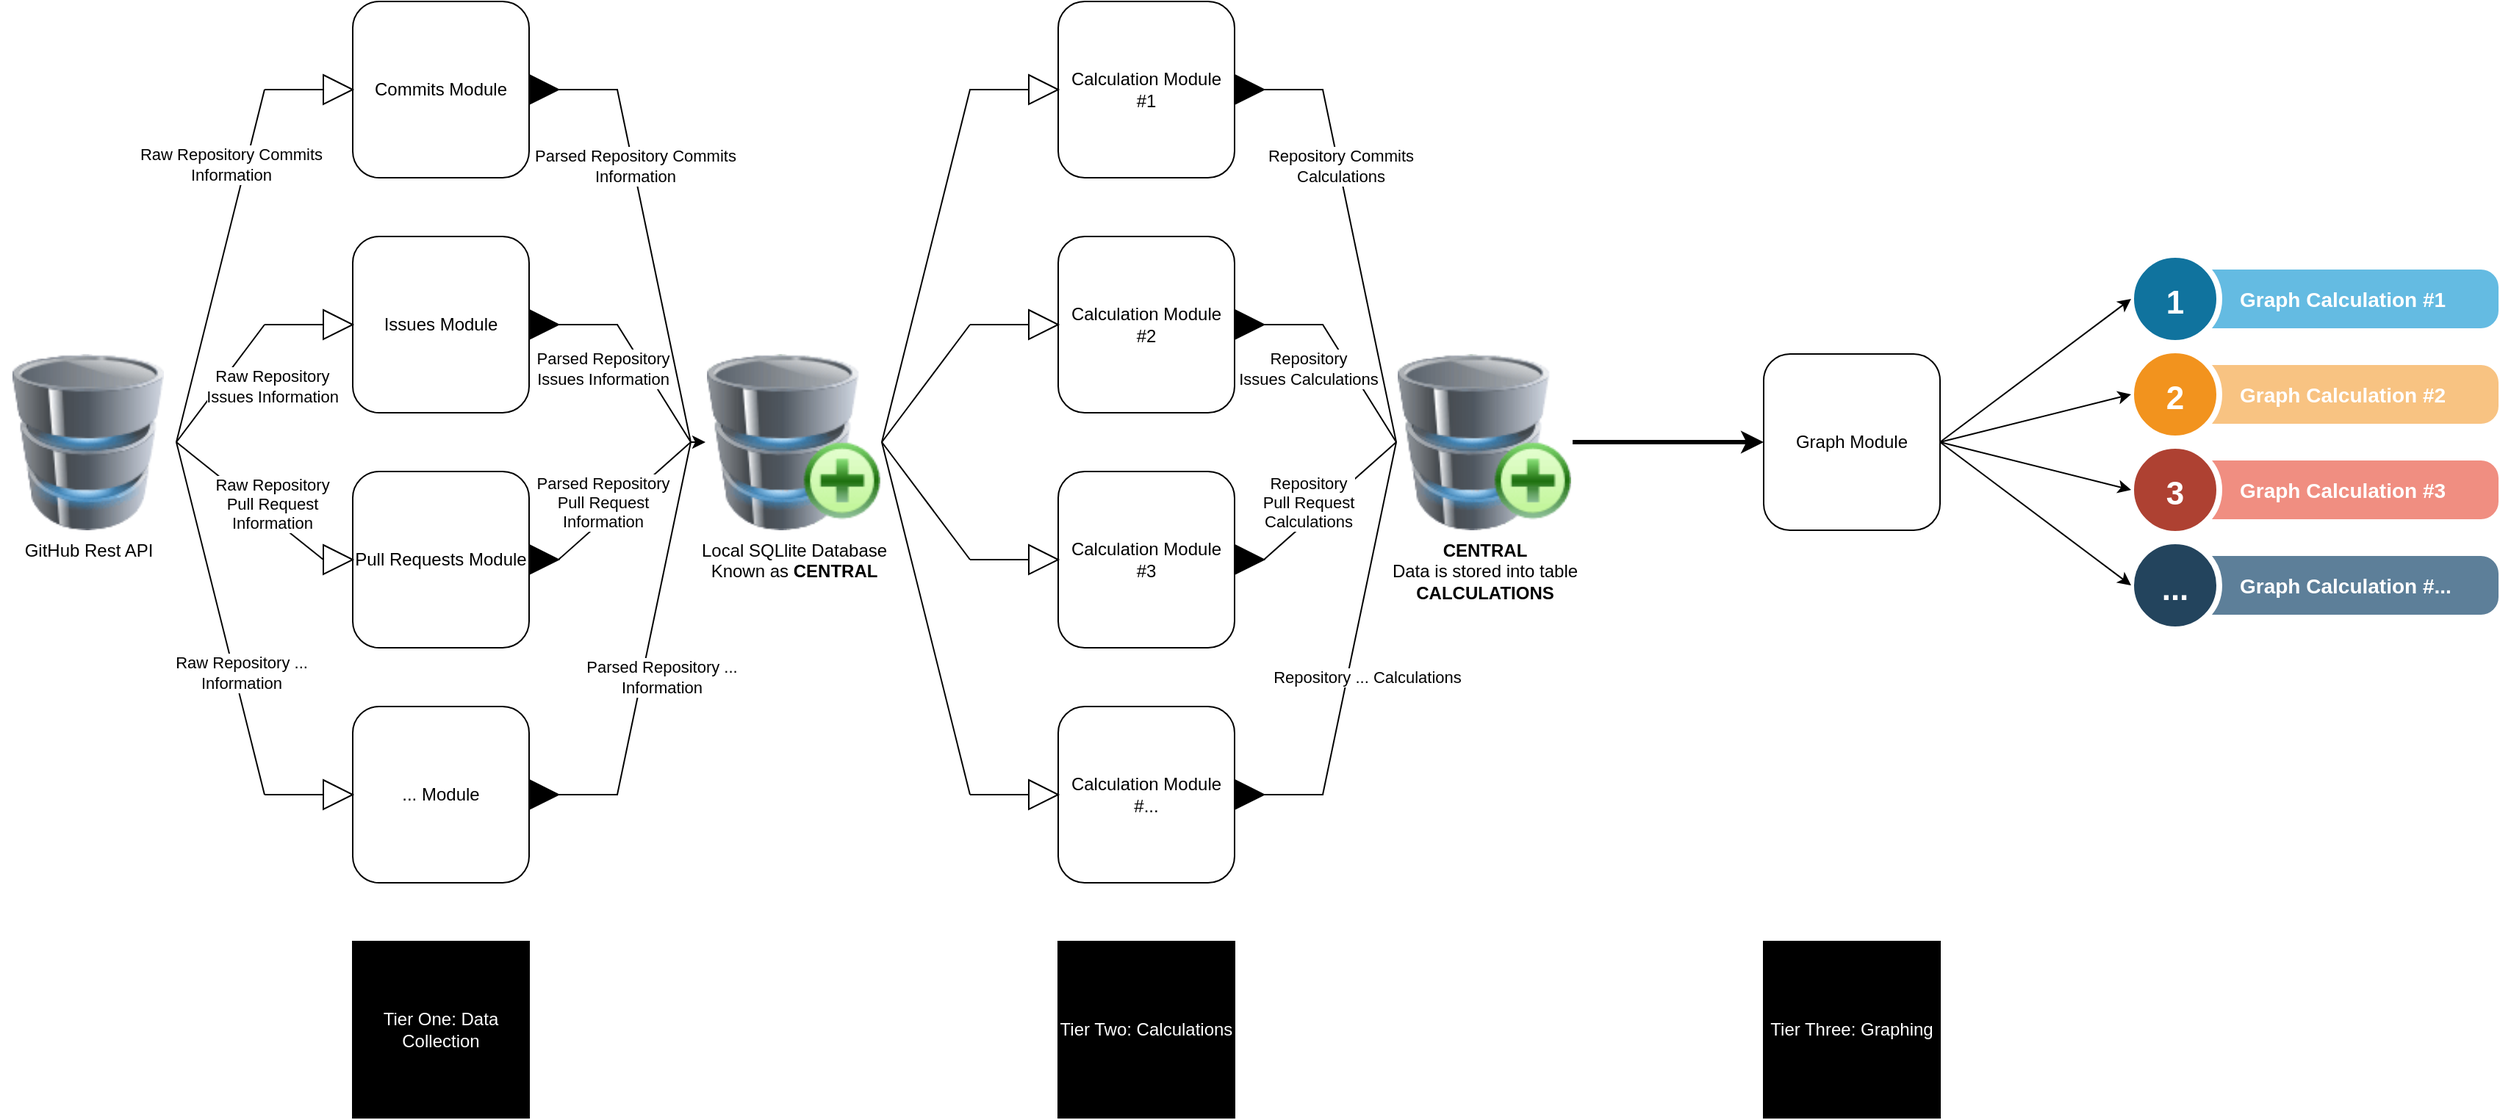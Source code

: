<mxfile version="13.7.8" type="device"><diagram id="B1TzA3uc_t-pfe4Irysi" name="Page-1"><mxGraphModel dx="2370" dy="1232" grid="1" gridSize="10" guides="1" tooltips="1" connect="1" arrows="1" fold="1" page="1" pageScale="1" pageWidth="850" pageHeight="1100" math="0" shadow="0"><root><mxCell id="0"/><mxCell id="1" parent="0"/><mxCell id="urgejJT3x8DN3BJBoQhL-1" value="GitHub Rest API" style="image;html=1;image=img/lib/clip_art/computers/Database_128x128.png" vertex="1" parent="1"><mxGeometry x="40" y="280" width="120" height="120" as="geometry"/></mxCell><mxCell id="urgejJT3x8DN3BJBoQhL-2" value="&lt;div&gt;Commits Module&lt;/div&gt;" style="rounded=1;whiteSpace=wrap;html=1;" vertex="1" parent="1"><mxGeometry x="280" y="40" width="120" height="120" as="geometry"/></mxCell><mxCell id="urgejJT3x8DN3BJBoQhL-3" value="&lt;div&gt;Issues Module&lt;/div&gt;" style="rounded=1;whiteSpace=wrap;html=1;" vertex="1" parent="1"><mxGeometry x="280" y="200" width="120" height="120" as="geometry"/></mxCell><mxCell id="urgejJT3x8DN3BJBoQhL-4" value="&lt;div&gt;Pull Requests Module&lt;/div&gt;" style="rounded=1;whiteSpace=wrap;html=1;" vertex="1" parent="1"><mxGeometry x="280" y="360" width="120" height="120" as="geometry"/></mxCell><mxCell id="urgejJT3x8DN3BJBoQhL-5" value="&lt;div&gt;... Module&lt;/div&gt;" style="rounded=1;whiteSpace=wrap;html=1;" vertex="1" parent="1"><mxGeometry x="280" y="520" width="120" height="120" as="geometry"/></mxCell><mxCell id="urgejJT3x8DN3BJBoQhL-7" value="" style="endArrow=none;html=1;entryX=0;entryY=0.5;entryDx=0;entryDy=0;rounded=0;" edge="1" parent="1" source="urgejJT3x8DN3BJBoQhL-26" target="urgejJT3x8DN3BJBoQhL-3"><mxGeometry width="50" height="50" relative="1" as="geometry"><mxPoint x="220" y="340" as="sourcePoint"/><mxPoint x="210" y="240" as="targetPoint"/><Array as="points"><mxPoint x="220" y="260"/></Array></mxGeometry></mxCell><mxCell id="urgejJT3x8DN3BJBoQhL-9" value="" style="endArrow=none;html=1;entryX=0;entryY=0.5;entryDx=0;entryDy=0;rounded=0;" edge="1" parent="1" source="urgejJT3x8DN3BJBoQhL-29"><mxGeometry width="50" height="50" relative="1" as="geometry"><mxPoint x="220" y="420" as="sourcePoint"/><mxPoint x="280" y="580" as="targetPoint"/><Array as="points"><mxPoint x="220" y="580"/></Array></mxGeometry></mxCell><mxCell id="urgejJT3x8DN3BJBoQhL-11" value="" style="endArrow=none;html=1;entryX=0;entryY=0.5;entryDx=0;entryDy=0;rounded=0;" edge="1" parent="1" source="urgejJT3x8DN3BJBoQhL-22" target="urgejJT3x8DN3BJBoQhL-2"><mxGeometry width="50" height="50" relative="1" as="geometry"><mxPoint x="220" y="260" as="sourcePoint"/><mxPoint x="260" y="230" as="targetPoint"/><Array as="points"><mxPoint x="220" y="100"/></Array></mxGeometry></mxCell><mxCell id="urgejJT3x8DN3BJBoQhL-16" value="&lt;div&gt;Local SQLlite Database&lt;/div&gt;&lt;div&gt;Known as &lt;b&gt;CENTRAL&lt;/b&gt;&lt;br&gt;&lt;/div&gt;" style="image;html=1;image=img/lib/clip_art/computers/Database_Add_128x128.png" vertex="1" parent="1"><mxGeometry x="520" y="280" width="120" height="120" as="geometry"/></mxCell><mxCell id="urgejJT3x8DN3BJBoQhL-17" value="" style="endArrow=none;html=1;rounded=0;" edge="1" parent="1" source="urgejJT3x8DN3BJBoQhL-37"><mxGeometry width="50" height="50" relative="1" as="geometry"><mxPoint x="400" y="580" as="sourcePoint"/><mxPoint x="510" y="340" as="targetPoint"/><Array as="points"><mxPoint x="460" y="580"/></Array></mxGeometry></mxCell><mxCell id="urgejJT3x8DN3BJBoQhL-54" value="&lt;div&gt;Parsed Repository ...&lt;/div&gt;Information" style="edgeLabel;html=1;align=center;verticalAlign=middle;resizable=0;points=[];" vertex="1" connectable="0" parent="urgejJT3x8DN3BJBoQhL-17"><mxGeometry x="-0.305" y="1" relative="1" as="geometry"><mxPoint x="18.95" y="-22.04" as="offset"/></mxGeometry></mxCell><mxCell id="urgejJT3x8DN3BJBoQhL-20" value="" style="endArrow=none;html=1;exitX=1;exitY=0.5;exitDx=0;exitDy=0;rounded=0;" edge="1" parent="1" source="urgejJT3x8DN3BJBoQhL-33"><mxGeometry width="50" height="50" relative="1" as="geometry"><mxPoint x="430" y="290" as="sourcePoint"/><mxPoint x="510" y="340" as="targetPoint"/><Array as="points"><mxPoint x="460" y="260"/></Array></mxGeometry></mxCell><mxCell id="urgejJT3x8DN3BJBoQhL-52" value="&lt;div&gt;Parsed Repository&lt;/div&gt;&lt;div&gt;Issues Information&lt;br&gt;&lt;/div&gt;" style="edgeLabel;html=1;align=center;verticalAlign=middle;resizable=0;points=[];" vertex="1" connectable="0" parent="urgejJT3x8DN3BJBoQhL-20"><mxGeometry x="0.104" relative="1" as="geometry"><mxPoint x="-28.02" y="1.17" as="offset"/></mxGeometry></mxCell><mxCell id="urgejJT3x8DN3BJBoQhL-21" value="" style="endArrow=none;html=1;exitX=1;exitY=0.5;exitDx=0;exitDy=0;rounded=0;" edge="1" parent="1" source="urgejJT3x8DN3BJBoQhL-31"><mxGeometry width="50" height="50" relative="1" as="geometry"><mxPoint x="400" y="100" as="sourcePoint"/><mxPoint x="510" y="340" as="targetPoint"/><Array as="points"><mxPoint x="460" y="100"/></Array></mxGeometry></mxCell><mxCell id="urgejJT3x8DN3BJBoQhL-51" value="&lt;div&gt;Parsed Repository Commits&lt;/div&gt;Information" style="edgeLabel;html=1;align=center;verticalAlign=middle;resizable=0;points=[];" vertex="1" connectable="0" parent="urgejJT3x8DN3BJBoQhL-21"><mxGeometry x="-0.345" y="1" relative="1" as="geometry"><mxPoint as="offset"/></mxGeometry></mxCell><mxCell id="urgejJT3x8DN3BJBoQhL-22" value="" style="triangle;whiteSpace=wrap;html=1;" vertex="1" parent="1"><mxGeometry x="260" y="90" width="20" height="20" as="geometry"/></mxCell><mxCell id="urgejJT3x8DN3BJBoQhL-24" value="" style="endArrow=none;html=1;rounded=0;" edge="1" parent="1"><mxGeometry width="50" height="50" relative="1" as="geometry"><mxPoint x="160" y="340" as="sourcePoint"/><mxPoint x="220" y="100" as="targetPoint"/><Array as="points"/></mxGeometry></mxCell><mxCell id="urgejJT3x8DN3BJBoQhL-40" value="&lt;div&gt;Raw Repository Commits&lt;/div&gt;Information" style="edgeLabel;html=1;align=center;verticalAlign=middle;resizable=0;points=[];" vertex="1" connectable="0" parent="urgejJT3x8DN3BJBoQhL-24"><mxGeometry x="0.225" relative="1" as="geometry"><mxPoint y="-42" as="offset"/></mxGeometry></mxCell><mxCell id="urgejJT3x8DN3BJBoQhL-26" value="" style="triangle;whiteSpace=wrap;html=1;" vertex="1" parent="1"><mxGeometry x="260" y="250" width="20" height="20" as="geometry"/></mxCell><mxCell id="urgejJT3x8DN3BJBoQhL-27" value="" style="endArrow=none;html=1;rounded=0;" edge="1" parent="1"><mxGeometry width="50" height="50" relative="1" as="geometry"><mxPoint x="160" y="340" as="sourcePoint"/><mxPoint x="220" y="260" as="targetPoint"/><Array as="points"/></mxGeometry></mxCell><mxCell id="urgejJT3x8DN3BJBoQhL-28" value="" style="triangle;whiteSpace=wrap;html=1;" vertex="1" parent="1"><mxGeometry x="260" y="410" width="20" height="20" as="geometry"/></mxCell><mxCell id="urgejJT3x8DN3BJBoQhL-29" value="" style="triangle;whiteSpace=wrap;html=1;" vertex="1" parent="1"><mxGeometry x="260" y="570" width="20" height="20" as="geometry"/></mxCell><mxCell id="urgejJT3x8DN3BJBoQhL-30" value="" style="endArrow=none;html=1;rounded=0;exitX=1;exitY=0.5;exitDx=0;exitDy=0;" edge="1" parent="1" source="urgejJT3x8DN3BJBoQhL-1"><mxGeometry width="50" height="50" relative="1" as="geometry"><mxPoint x="170" y="340" as="sourcePoint"/><mxPoint x="220" y="580" as="targetPoint"/><Array as="points"/></mxGeometry></mxCell><mxCell id="urgejJT3x8DN3BJBoQhL-42" value="&lt;div&gt;Raw Repository ...&lt;/div&gt;&lt;div&gt;Information&lt;br&gt;&lt;/div&gt;" style="edgeLabel;html=1;align=center;verticalAlign=middle;resizable=0;points=[];" vertex="1" connectable="0" parent="urgejJT3x8DN3BJBoQhL-30"><mxGeometry x="-0.325" y="1" relative="1" as="geometry"><mxPoint x="22.24" y="76" as="offset"/></mxGeometry></mxCell><mxCell id="urgejJT3x8DN3BJBoQhL-31" value="" style="triangle;whiteSpace=wrap;html=1;fillColor=#000000;" vertex="1" parent="1"><mxGeometry x="400" y="90" width="20" height="20" as="geometry"/></mxCell><mxCell id="urgejJT3x8DN3BJBoQhL-32" value="" style="endArrow=none;html=1;exitX=1;exitY=0.5;exitDx=0;exitDy=0;rounded=0;" edge="1" parent="1" target="urgejJT3x8DN3BJBoQhL-31"><mxGeometry width="50" height="50" relative="1" as="geometry"><mxPoint x="400" y="100" as="sourcePoint"/><mxPoint x="460" y="270" as="targetPoint"/><Array as="points"/></mxGeometry></mxCell><mxCell id="urgejJT3x8DN3BJBoQhL-33" value="" style="triangle;whiteSpace=wrap;html=1;fillColor=#000000;" vertex="1" parent="1"><mxGeometry x="400" y="250" width="20" height="20" as="geometry"/></mxCell><mxCell id="urgejJT3x8DN3BJBoQhL-34" value="" style="endArrow=none;html=1;exitX=1;exitY=0.5;exitDx=0;exitDy=0;rounded=0;" edge="1" parent="1" source="urgejJT3x8DN3BJBoQhL-3" target="urgejJT3x8DN3BJBoQhL-33"><mxGeometry width="50" height="50" relative="1" as="geometry"><mxPoint x="400" y="260" as="sourcePoint"/><mxPoint x="460" y="340" as="targetPoint"/><Array as="points"/></mxGeometry></mxCell><mxCell id="urgejJT3x8DN3BJBoQhL-35" value="" style="triangle;whiteSpace=wrap;html=1;fillColor=#000000;" vertex="1" parent="1"><mxGeometry x="400" y="410" width="20" height="20" as="geometry"/></mxCell><mxCell id="urgejJT3x8DN3BJBoQhL-36" style="edgeStyle=orthogonalEdgeStyle;rounded=0;orthogonalLoop=1;jettySize=auto;html=1;entryX=0;entryY=0.5;entryDx=0;entryDy=0;" edge="1" parent="1" target="urgejJT3x8DN3BJBoQhL-35"><mxGeometry relative="1" as="geometry"><mxPoint x="420" y="420" as="sourcePoint"/><mxPoint x="520" y="340" as="targetPoint"/></mxGeometry></mxCell><mxCell id="urgejJT3x8DN3BJBoQhL-37" value="" style="triangle;whiteSpace=wrap;html=1;fillColor=#000000;" vertex="1" parent="1"><mxGeometry x="400" y="570" width="20" height="20" as="geometry"/></mxCell><mxCell id="urgejJT3x8DN3BJBoQhL-38" value="" style="endArrow=none;html=1;rounded=0;" edge="1" parent="1" target="urgejJT3x8DN3BJBoQhL-37"><mxGeometry width="50" height="50" relative="1" as="geometry"><mxPoint x="400" y="580" as="sourcePoint"/><mxPoint x="460" y="420" as="targetPoint"/><Array as="points"/></mxGeometry></mxCell><mxCell id="urgejJT3x8DN3BJBoQhL-43" value="" style="endArrow=none;html=1;entryX=0;entryY=0.5;entryDx=0;entryDy=0;" edge="1" parent="1" target="urgejJT3x8DN3BJBoQhL-28"><mxGeometry width="50" height="50" relative="1" as="geometry"><mxPoint x="160" y="340" as="sourcePoint"/><mxPoint x="450" y="390" as="targetPoint"/></mxGeometry></mxCell><mxCell id="urgejJT3x8DN3BJBoQhL-45" value="" style="endArrow=none;html=1;" edge="1" parent="1"><mxGeometry width="50" height="50" relative="1" as="geometry"><mxPoint x="420" y="420" as="sourcePoint"/><mxPoint x="510" y="340" as="targetPoint"/></mxGeometry></mxCell><mxCell id="urgejJT3x8DN3BJBoQhL-53" value="&lt;div&gt;Parsed Repository&lt;/div&gt;&lt;div&gt;Pull Request&lt;/div&gt;&lt;div&gt;Information&lt;br&gt;&lt;/div&gt;" style="edgeLabel;html=1;align=center;verticalAlign=middle;resizable=0;points=[];" vertex="1" connectable="0" parent="urgejJT3x8DN3BJBoQhL-45"><mxGeometry x="0.223" relative="1" as="geometry"><mxPoint x="-25.31" y="9.16" as="offset"/></mxGeometry></mxCell><mxCell id="urgejJT3x8DN3BJBoQhL-46" value="" style="endArrow=classic;html=1;" edge="1" parent="1"><mxGeometry width="50" height="50" relative="1" as="geometry"><mxPoint x="520" y="340" as="sourcePoint"/><mxPoint x="520" y="340" as="targetPoint"/></mxGeometry></mxCell><mxCell id="urgejJT3x8DN3BJBoQhL-47" value="" style="endArrow=classic;html=1;entryX=0;entryY=0.5;entryDx=0;entryDy=0;" edge="1" parent="1" target="urgejJT3x8DN3BJBoQhL-16"><mxGeometry width="50" height="50" relative="1" as="geometry"><mxPoint x="510" y="340" as="sourcePoint"/><mxPoint x="550" y="500" as="targetPoint"/></mxGeometry></mxCell><mxCell id="urgejJT3x8DN3BJBoQhL-49" value="&lt;div&gt;Raw Repository&lt;/div&gt;&lt;div&gt;Issues Information&lt;/div&gt;" style="edgeLabel;html=1;align=center;verticalAlign=middle;resizable=0;points=[];" vertex="1" connectable="0" parent="1"><mxGeometry x="230.003" y="290.003" as="geometry"><mxPoint x="-5" y="12" as="offset"/></mxGeometry></mxCell><mxCell id="urgejJT3x8DN3BJBoQhL-50" value="&lt;div&gt;Raw Repository&lt;/div&gt;&lt;div&gt;Pull Request&lt;/div&gt;&lt;div&gt;Information&lt;/div&gt;" style="edgeLabel;html=1;align=center;verticalAlign=middle;resizable=0;points=[];" vertex="1" connectable="0" parent="1"><mxGeometry x="230.003" y="370.003" as="geometry"><mxPoint x="-5" y="12" as="offset"/></mxGeometry></mxCell><mxCell id="urgejJT3x8DN3BJBoQhL-59" value="Calculation Module #3" style="rounded=1;whiteSpace=wrap;html=1;" vertex="1" parent="1"><mxGeometry x="760" y="360" width="120" height="120" as="geometry"/></mxCell><mxCell id="urgejJT3x8DN3BJBoQhL-60" value="Calculation Module #2" style="rounded=1;whiteSpace=wrap;html=1;" vertex="1" parent="1"><mxGeometry x="760" y="200" width="120" height="120" as="geometry"/></mxCell><mxCell id="urgejJT3x8DN3BJBoQhL-61" value="Calculation Module #1" style="rounded=1;whiteSpace=wrap;html=1;" vertex="1" parent="1"><mxGeometry x="760" y="40" width="120" height="120" as="geometry"/></mxCell><mxCell id="urgejJT3x8DN3BJBoQhL-62" value="&lt;div&gt;Calculation Module&lt;/div&gt;&lt;div&gt;#...&lt;/div&gt;" style="rounded=1;whiteSpace=wrap;html=1;" vertex="1" parent="1"><mxGeometry x="760" y="520" width="120" height="120" as="geometry"/></mxCell><mxCell id="urgejJT3x8DN3BJBoQhL-65" value="" style="endArrow=none;html=1;exitX=1;exitY=0.5;exitDx=0;exitDy=0;entryX=0;entryY=0.5;entryDx=0;entryDy=0;rounded=0;" edge="1" parent="1" source="urgejJT3x8DN3BJBoQhL-16" target="urgejJT3x8DN3BJBoQhL-69"><mxGeometry width="50" height="50" relative="1" as="geometry"><mxPoint x="650" y="380" as="sourcePoint"/><mxPoint x="700" y="330" as="targetPoint"/><Array as="points"><mxPoint x="700" y="100"/></Array></mxGeometry></mxCell><mxCell id="urgejJT3x8DN3BJBoQhL-66" value="" style="endArrow=none;html=1;entryX=0;entryY=0.5;entryDx=0;entryDy=0;rounded=0;" edge="1" parent="1" source="urgejJT3x8DN3BJBoQhL-70" target="urgejJT3x8DN3BJBoQhL-60"><mxGeometry width="50" height="50" relative="1" as="geometry"><mxPoint x="640" y="340" as="sourcePoint"/><mxPoint x="770" y="110" as="targetPoint"/><Array as="points"><mxPoint x="700" y="260"/></Array></mxGeometry></mxCell><mxCell id="urgejJT3x8DN3BJBoQhL-67" value="" style="endArrow=none;html=1;entryX=0;entryY=0.5;entryDx=0;entryDy=0;rounded=0;" edge="1" parent="1" source="urgejJT3x8DN3BJBoQhL-72" target="urgejJT3x8DN3BJBoQhL-59"><mxGeometry width="50" height="50" relative="1" as="geometry"><mxPoint x="640" y="340" as="sourcePoint"/><mxPoint x="780" y="120" as="targetPoint"/><Array as="points"><mxPoint x="700" y="420"/></Array></mxGeometry></mxCell><mxCell id="urgejJT3x8DN3BJBoQhL-68" value="" style="endArrow=none;html=1;exitX=1;exitY=0.5;exitDx=0;exitDy=0;entryX=0;entryY=0.5;entryDx=0;entryDy=0;rounded=0;" edge="1" parent="1" source="urgejJT3x8DN3BJBoQhL-74" target="urgejJT3x8DN3BJBoQhL-62"><mxGeometry width="50" height="50" relative="1" as="geometry"><mxPoint x="670" y="370" as="sourcePoint"/><mxPoint x="790" y="130" as="targetPoint"/><Array as="points"><mxPoint x="700" y="580"/></Array></mxGeometry></mxCell><mxCell id="urgejJT3x8DN3BJBoQhL-69" value="" style="triangle;whiteSpace=wrap;html=1;" vertex="1" parent="1"><mxGeometry x="740" y="90" width="20" height="20" as="geometry"/></mxCell><mxCell id="urgejJT3x8DN3BJBoQhL-70" value="" style="triangle;whiteSpace=wrap;html=1;" vertex="1" parent="1"><mxGeometry x="740" y="250" width="20" height="20" as="geometry"/></mxCell><mxCell id="urgejJT3x8DN3BJBoQhL-71" value="" style="endArrow=none;html=1;rounded=0;" edge="1" parent="1"><mxGeometry width="50" height="50" relative="1" as="geometry"><mxPoint x="640" y="340" as="sourcePoint"/><mxPoint x="700" y="260" as="targetPoint"/><Array as="points"/></mxGeometry></mxCell><mxCell id="urgejJT3x8DN3BJBoQhL-72" value="" style="triangle;whiteSpace=wrap;html=1;" vertex="1" parent="1"><mxGeometry x="740" y="410" width="20" height="20" as="geometry"/></mxCell><mxCell id="urgejJT3x8DN3BJBoQhL-73" value="" style="endArrow=none;html=1;rounded=0;" edge="1" parent="1"><mxGeometry width="50" height="50" relative="1" as="geometry"><mxPoint x="640" y="340" as="sourcePoint"/><mxPoint x="700" y="420" as="targetPoint"/><Array as="points"/></mxGeometry></mxCell><mxCell id="urgejJT3x8DN3BJBoQhL-74" value="" style="triangle;whiteSpace=wrap;html=1;" vertex="1" parent="1"><mxGeometry x="740" y="570" width="20" height="20" as="geometry"/></mxCell><mxCell id="urgejJT3x8DN3BJBoQhL-75" value="" style="endArrow=none;html=1;exitX=1;exitY=0.5;exitDx=0;exitDy=0;rounded=0;" edge="1" parent="1" source="urgejJT3x8DN3BJBoQhL-16"><mxGeometry width="50" height="50" relative="1" as="geometry"><mxPoint x="640" y="340" as="sourcePoint"/><mxPoint x="700" y="580" as="targetPoint"/><Array as="points"/></mxGeometry></mxCell><mxCell id="urgejJT3x8DN3BJBoQhL-76" value="" style="triangle;whiteSpace=wrap;html=1;fillColor=#000000;" vertex="1" parent="1"><mxGeometry x="880" y="90" width="20" height="20" as="geometry"/></mxCell><mxCell id="urgejJT3x8DN3BJBoQhL-78" value="" style="triangle;whiteSpace=wrap;html=1;fillColor=#000000;" vertex="1" parent="1"><mxGeometry x="880" y="250" width="20" height="20" as="geometry"/></mxCell><mxCell id="urgejJT3x8DN3BJBoQhL-79" value="" style="triangle;whiteSpace=wrap;html=1;fillColor=#000000;" vertex="1" parent="1"><mxGeometry x="880" y="410" width="20" height="20" as="geometry"/></mxCell><mxCell id="urgejJT3x8DN3BJBoQhL-80" value="" style="triangle;whiteSpace=wrap;html=1;fillColor=#000000;" vertex="1" parent="1"><mxGeometry x="880" y="570" width="20" height="20" as="geometry"/></mxCell><mxCell id="urgejJT3x8DN3BJBoQhL-93" style="edgeStyle=orthogonalEdgeStyle;rounded=0;orthogonalLoop=1;jettySize=auto;html=1;entryX=0;entryY=0.5;entryDx=0;entryDy=0;strokeWidth=3;" edge="1" parent="1" source="urgejJT3x8DN3BJBoQhL-81" target="urgejJT3x8DN3BJBoQhL-92"><mxGeometry relative="1" as="geometry"/></mxCell><mxCell id="urgejJT3x8DN3BJBoQhL-81" value="&lt;div&gt;&lt;b&gt;CENTRAL&lt;/b&gt;&lt;/div&gt;&lt;div&gt;Data is stored into table &lt;br&gt;&lt;/div&gt;&lt;div&gt;&lt;b&gt;CALCULATIONS&lt;/b&gt;&lt;br&gt;&lt;b&gt;&lt;/b&gt;&lt;/div&gt;" style="image;html=1;image=img/lib/clip_art/computers/Database_Add_128x128.png" vertex="1" parent="1"><mxGeometry x="990" y="280" width="120" height="120" as="geometry"/></mxCell><mxCell id="urgejJT3x8DN3BJBoQhL-84" value="" style="endArrow=none;html=1;rounded=0;" edge="1" parent="1"><mxGeometry width="50" height="50" relative="1" as="geometry"><mxPoint x="900" y="580" as="sourcePoint"/><mxPoint x="990" y="340" as="targetPoint"/><Array as="points"><mxPoint x="940" y="580"/></Array></mxGeometry></mxCell><mxCell id="urgejJT3x8DN3BJBoQhL-85" value="Repository ... Calculations" style="edgeLabel;html=1;align=center;verticalAlign=middle;resizable=0;points=[];" vertex="1" connectable="0" parent="urgejJT3x8DN3BJBoQhL-84"><mxGeometry x="-0.305" y="1" relative="1" as="geometry"><mxPoint x="18.95" y="-22.04" as="offset"/></mxGeometry></mxCell><mxCell id="urgejJT3x8DN3BJBoQhL-86" value="" style="endArrow=none;html=1;exitX=1;exitY=0.5;exitDx=0;exitDy=0;rounded=0;" edge="1" parent="1"><mxGeometry width="50" height="50" relative="1" as="geometry"><mxPoint x="900" y="260" as="sourcePoint"/><mxPoint x="990" y="340" as="targetPoint"/><Array as="points"><mxPoint x="940" y="260"/></Array></mxGeometry></mxCell><mxCell id="urgejJT3x8DN3BJBoQhL-87" value="&lt;div&gt;Repository&lt;/div&gt;&lt;div&gt;Issues Calculations&lt;/div&gt;" style="edgeLabel;html=1;align=center;verticalAlign=middle;resizable=0;points=[];" vertex="1" connectable="0" parent="urgejJT3x8DN3BJBoQhL-86"><mxGeometry x="0.104" relative="1" as="geometry"><mxPoint x="-28.02" y="1.17" as="offset"/></mxGeometry></mxCell><mxCell id="urgejJT3x8DN3BJBoQhL-88" value="" style="endArrow=none;html=1;exitX=1;exitY=0.5;exitDx=0;exitDy=0;rounded=0;" edge="1" parent="1"><mxGeometry width="50" height="50" relative="1" as="geometry"><mxPoint x="900" y="100" as="sourcePoint"/><mxPoint x="990" y="340" as="targetPoint"/><Array as="points"><mxPoint x="940" y="100"/></Array></mxGeometry></mxCell><mxCell id="urgejJT3x8DN3BJBoQhL-89" value="&lt;div&gt;Repository Commits&lt;/div&gt;Calculations" style="edgeLabel;html=1;align=center;verticalAlign=middle;resizable=0;points=[];" vertex="1" connectable="0" parent="urgejJT3x8DN3BJBoQhL-88"><mxGeometry x="-0.345" y="1" relative="1" as="geometry"><mxPoint as="offset"/></mxGeometry></mxCell><mxCell id="urgejJT3x8DN3BJBoQhL-90" value="" style="endArrow=none;html=1;" edge="1" parent="1"><mxGeometry width="50" height="50" relative="1" as="geometry"><mxPoint x="900" y="420" as="sourcePoint"/><mxPoint x="990" y="340" as="targetPoint"/></mxGeometry></mxCell><mxCell id="urgejJT3x8DN3BJBoQhL-91" value="&lt;div&gt;Repository&lt;/div&gt;&lt;div&gt;Pull Request&lt;/div&gt;&lt;div&gt;Calculations&lt;/div&gt;" style="edgeLabel;html=1;align=center;verticalAlign=middle;resizable=0;points=[];" vertex="1" connectable="0" parent="urgejJT3x8DN3BJBoQhL-90"><mxGeometry x="0.223" relative="1" as="geometry"><mxPoint x="-25.31" y="9.16" as="offset"/></mxGeometry></mxCell><mxCell id="urgejJT3x8DN3BJBoQhL-92" value="Graph Module" style="rounded=1;whiteSpace=wrap;html=1;" vertex="1" parent="1"><mxGeometry x="1240" y="280" width="120" height="120" as="geometry"/></mxCell><mxCell id="urgejJT3x8DN3BJBoQhL-115" value="Graph Calculation #1" style="shape=rect;rounded=1;whiteSpace=wrap;html=1;shadow=0;strokeColor=none;fillColor=#64BBE2;arcSize=30;fontSize=14;spacingLeft=42;fontStyle=1;fontColor=#FFFFFF;align=left;" vertex="1" parent="1"><mxGeometry x="1520" y="222.5" width="220" height="40" as="geometry"/></mxCell><mxCell id="urgejJT3x8DN3BJBoQhL-116" value="1" style="shape=ellipse;perimeter=ellipsePerimeter;fontSize=22;fontStyle=1;shadow=0;strokeColor=#ffffff;fillColor=#10739E;strokeWidth=4;fontColor=#ffffff;align=center;" vertex="1" parent="1"><mxGeometry x="1490" y="212.5" width="60" height="60" as="geometry"/></mxCell><mxCell id="urgejJT3x8DN3BJBoQhL-117" value="Graph Calculation #2" style="shape=rect;rounded=1;whiteSpace=wrap;html=1;shadow=0;strokeColor=none;fillColor=#F8C382;arcSize=30;fontSize=14;spacingLeft=42;fontStyle=1;fontColor=#FFFFFF;align=left;" vertex="1" parent="1"><mxGeometry x="1520" y="287.5" width="220" height="40" as="geometry"/></mxCell><mxCell id="urgejJT3x8DN3BJBoQhL-118" value="2" style="shape=ellipse;perimeter=ellipsePerimeter;fontSize=22;fontStyle=1;shadow=0;strokeColor=#ffffff;fillColor=#F2931E;strokeWidth=4;fontColor=#ffffff;align=center;" vertex="1" parent="1"><mxGeometry x="1490" y="277.5" width="60" height="60" as="geometry"/></mxCell><mxCell id="urgejJT3x8DN3BJBoQhL-119" value="Graph Calculation #3" style="shape=rect;rounded=1;whiteSpace=wrap;html=1;shadow=0;strokeColor=none;fillColor=#F08E81;arcSize=30;fontSize=14;spacingLeft=42;fontStyle=1;fontColor=#FFFFFF;align=left;" vertex="1" parent="1"><mxGeometry x="1520" y="352.5" width="220" height="40" as="geometry"/></mxCell><mxCell id="urgejJT3x8DN3BJBoQhL-120" value="3" style="shape=ellipse;perimeter=ellipsePerimeter;fontSize=22;fontStyle=1;shadow=0;strokeColor=#ffffff;fillColor=#AE4132;strokeWidth=4;fontColor=#ffffff;align=center;" vertex="1" parent="1"><mxGeometry x="1490" y="342.5" width="60" height="60" as="geometry"/></mxCell><mxCell id="urgejJT3x8DN3BJBoQhL-121" value="Graph Calculation #..." style="shape=rect;rounded=1;whiteSpace=wrap;html=1;shadow=0;strokeColor=none;fillColor=#5D7F99;arcSize=30;fontSize=14;spacingLeft=42;fontStyle=1;fontColor=#FFFFFF;align=left;" vertex="1" parent="1"><mxGeometry x="1520" y="417.5" width="220" height="40" as="geometry"/></mxCell><mxCell id="urgejJT3x8DN3BJBoQhL-122" value="..." style="shape=ellipse;perimeter=ellipsePerimeter;fontSize=22;fontStyle=1;shadow=0;strokeColor=#ffffff;fillColor=#23445D;strokeWidth=4;fontColor=#ffffff;align=center;" vertex="1" parent="1"><mxGeometry x="1490" y="407.5" width="60" height="60" as="geometry"/></mxCell><mxCell id="urgejJT3x8DN3BJBoQhL-126" value="" style="endArrow=classic;html=1;strokeWidth=1;entryX=0;entryY=0.5;entryDx=0;entryDy=0;exitX=1;exitY=0.5;exitDx=0;exitDy=0;" edge="1" parent="1" source="urgejJT3x8DN3BJBoQhL-92" target="urgejJT3x8DN3BJBoQhL-116"><mxGeometry width="50" height="50" relative="1" as="geometry"><mxPoint x="1350" y="440" as="sourcePoint"/><mxPoint x="1400" y="390" as="targetPoint"/></mxGeometry></mxCell><mxCell id="urgejJT3x8DN3BJBoQhL-127" value="" style="endArrow=classic;html=1;strokeWidth=1;entryX=0;entryY=0.5;entryDx=0;entryDy=0;exitX=1;exitY=0.5;exitDx=0;exitDy=0;" edge="1" parent="1" source="urgejJT3x8DN3BJBoQhL-92" target="urgejJT3x8DN3BJBoQhL-118"><mxGeometry width="50" height="50" relative="1" as="geometry"><mxPoint x="1370" y="350" as="sourcePoint"/><mxPoint x="1500" y="252.5" as="targetPoint"/></mxGeometry></mxCell><mxCell id="urgejJT3x8DN3BJBoQhL-128" value="" style="endArrow=classic;html=1;strokeWidth=1;entryX=0;entryY=0.5;entryDx=0;entryDy=0;exitX=1;exitY=0.5;exitDx=0;exitDy=0;" edge="1" parent="1" source="urgejJT3x8DN3BJBoQhL-92" target="urgejJT3x8DN3BJBoQhL-120"><mxGeometry width="50" height="50" relative="1" as="geometry"><mxPoint x="1380" y="360" as="sourcePoint"/><mxPoint x="1510" y="262.5" as="targetPoint"/></mxGeometry></mxCell><mxCell id="urgejJT3x8DN3BJBoQhL-129" value="" style="endArrow=classic;html=1;strokeWidth=1;entryX=0;entryY=0.5;entryDx=0;entryDy=0;exitX=1;exitY=0.5;exitDx=0;exitDy=0;" edge="1" parent="1" source="urgejJT3x8DN3BJBoQhL-92" target="urgejJT3x8DN3BJBoQhL-122"><mxGeometry width="50" height="50" relative="1" as="geometry"><mxPoint x="1390" y="370" as="sourcePoint"/><mxPoint x="1520" y="272.5" as="targetPoint"/></mxGeometry></mxCell><mxCell id="urgejJT3x8DN3BJBoQhL-130" value="&lt;font color=&quot;#FFFFFF&quot;&gt;Tier One: Data Collection&lt;br&gt;&lt;/font&gt;" style="whiteSpace=wrap;html=1;fillColor=#000000;" vertex="1" parent="1"><mxGeometry x="280" y="680" width="120" height="120" as="geometry"/></mxCell><mxCell id="urgejJT3x8DN3BJBoQhL-131" value="&lt;font color=&quot;#FFFFFF&quot;&gt;Tier Two: Calculations&lt;br&gt;&lt;/font&gt;" style="whiteSpace=wrap;html=1;fillColor=#000000;" vertex="1" parent="1"><mxGeometry x="760" y="680" width="120" height="120" as="geometry"/></mxCell><mxCell id="urgejJT3x8DN3BJBoQhL-132" value="&lt;font color=&quot;#FFFFFF&quot;&gt;Tier Three: Graphing&lt;br&gt;&lt;/font&gt;" style="whiteSpace=wrap;html=1;fillColor=#000000;" vertex="1" parent="1"><mxGeometry x="1240" y="680" width="120" height="120" as="geometry"/></mxCell></root></mxGraphModel></diagram></mxfile>